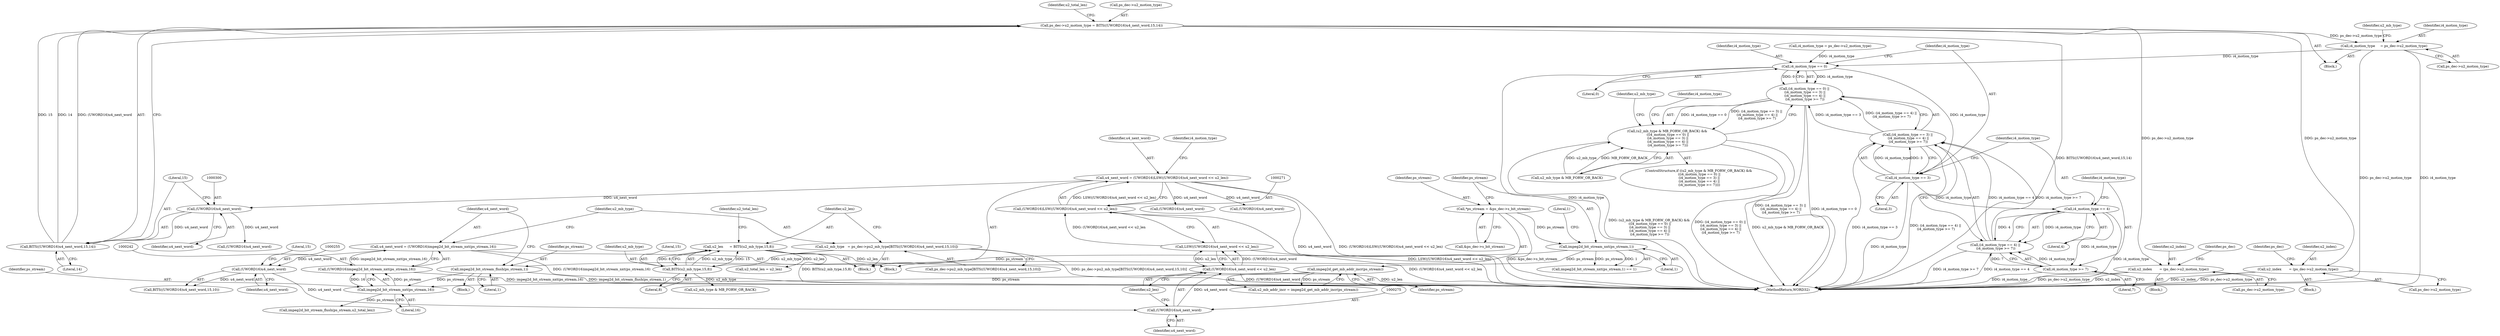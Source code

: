 digraph "0_Android_58a6822d7140137ce957c6d2fc20bae1374186c1_1@pointer" {
"1000294" [label="(Call,ps_dec->u2_motion_type = BITS((UWORD16)u4_next_word,15,14))"];
"1000298" [label="(Call,BITS((UWORD16)u4_next_word,15,14))"];
"1000299" [label="(Call,(UWORD16)u4_next_word)"];
"1000268" [label="(Call,u4_next_word = (UWORD16)LSW((UWORD16)u4_next_word << u2_len))"];
"1000270" [label="(Call,(UWORD16)LSW((UWORD16)u4_next_word << u2_len))"];
"1000272" [label="(Call,LSW((UWORD16)u4_next_word << u2_len))"];
"1000273" [label="(Call,(UWORD16)u4_next_word << u2_len)"];
"1000274" [label="(Call,(UWORD16)u4_next_word)"];
"1000254" [label="(Call,(UWORD16)u4_next_word)"];
"1000239" [label="(Call,u4_next_word = (UWORD16)impeg2d_bit_stream_nxt(ps_stream,16))"];
"1000241" [label="(Call,(UWORD16)impeg2d_bit_stream_nxt(ps_stream,16))"];
"1000243" [label="(Call,impeg2d_bit_stream_nxt(ps_stream,16))"];
"1000171" [label="(Call,impeg2d_get_mb_addr_incr(ps_stream))"];
"1000159" [label="(Call,impeg2d_bit_stream_nxt(ps_stream,1))"];
"1000145" [label="(Call,*ps_stream = &ps_dec->s_bit_stream)"];
"1000164" [label="(Call,impeg2d_bit_stream_flush(ps_stream,1))"];
"1000259" [label="(Call,u2_len      = BITS(u2_mb_type,15,8))"];
"1000261" [label="(Call,BITS(u2_mb_type,15,8))"];
"1000247" [label="(Call,u2_mb_type   = ps_dec->pu2_mb_type[BITS((UWORD16)u4_next_word,15,10)])"];
"1000317" [label="(Call,i4_motion_type     = ps_dec->u2_motion_type)"];
"1000328" [label="(Call,i4_motion_type == 0)"];
"1000327" [label="(Call,(i4_motion_type == 0) ||\n (i4_motion_type == 3) ||\n (i4_motion_type == 4) ||\n (i4_motion_type >= 7))"];
"1000323" [label="(Call,(u2_mb_type & MB_FORW_OR_BACK) &&\n ((i4_motion_type == 0) ||\n (i4_motion_type == 3) ||\n (i4_motion_type == 4) ||\n (i4_motion_type >= 7)))"];
"1000332" [label="(Call,i4_motion_type == 3)"];
"1000331" [label="(Call,(i4_motion_type == 3) ||\n (i4_motion_type == 4) ||\n (i4_motion_type >= 7))"];
"1000336" [label="(Call,i4_motion_type == 4)"];
"1000335" [label="(Call,(i4_motion_type == 4) ||\n (i4_motion_type >= 7))"];
"1000339" [label="(Call,i4_motion_type >= 7)"];
"1000427" [label="(Call,u2_index       = (ps_dec->u2_motion_type))"];
"1000482" [label="(Call,u2_index       = (ps_dec->u2_motion_type))"];
"1000425" [label="(Block,)"];
"1000244" [label="(Identifier,ps_stream)"];
"1000332" [label="(Call,i4_motion_type == 3)"];
"1000277" [label="(Identifier,u2_len)"];
"1000329" [label="(Identifier,i4_motion_type)"];
"1000145" [label="(Call,*ps_stream = &ps_dec->s_bit_stream)"];
"1000254" [label="(Call,(UWORD16)u4_next_word)"];
"1000256" [label="(Identifier,u4_next_word)"];
"1000257" [label="(Literal,15)"];
"1000648" [label="(MethodReturn,WORD32)"];
"1000313" [label="(Call,(UWORD16)u4_next_word)"];
"1000171" [label="(Call,impeg2d_get_mb_addr_incr(ps_stream))"];
"1000327" [label="(Call,(i4_motion_type == 0) ||\n (i4_motion_type == 3) ||\n (i4_motion_type == 4) ||\n (i4_motion_type >= 7))"];
"1000269" [label="(Identifier,u4_next_word)"];
"1000246" [label="(Block,)"];
"1000428" [label="(Identifier,u2_index)"];
"1000305" [label="(Identifier,u2_total_len)"];
"1000350" [label="(Identifier,u2_mb_type)"];
"1000147" [label="(Call,&ps_dec->s_bit_stream)"];
"1000281" [label="(Identifier,i4_motion_type)"];
"1000287" [label="(Call,u2_mb_type & MB_FORW_OR_BACK)"];
"1000335" [label="(Call,(i4_motion_type == 4) ||\n (i4_motion_type >= 7))"];
"1000239" [label="(Call,u4_next_word = (UWORD16)impeg2d_bit_stream_nxt(ps_stream,16))"];
"1000143" [label="(Block,)"];
"1000324" [label="(Call,u2_mb_type & MB_FORW_OR_BACK)"];
"1000266" [label="(Identifier,u2_total_len)"];
"1000489" [label="(Identifier,ps_dec)"];
"1000274" [label="(Call,(UWORD16)u4_next_word)"];
"1000159" [label="(Call,impeg2d_bit_stream_nxt(ps_stream,1))"];
"1000299" [label="(Call,(UWORD16)u4_next_word)"];
"1000301" [label="(Identifier,u4_next_word)"];
"1000303" [label="(Literal,14)"];
"1000340" [label="(Identifier,i4_motion_type)"];
"1000164" [label="(Call,impeg2d_bit_stream_flush(ps_stream,1))"];
"1000172" [label="(Identifier,ps_stream)"];
"1000330" [label="(Literal,0)"];
"1000302" [label="(Literal,15)"];
"1000317" [label="(Call,i4_motion_type     = ps_dec->u2_motion_type)"];
"1000259" [label="(Call,u2_len      = BITS(u2_mb_type,15,8))"];
"1000322" [label="(ControlStructure,if ((u2_mb_type & MB_FORW_OR_BACK) &&\n ((i4_motion_type == 0) ||\n (i4_motion_type == 3) ||\n (i4_motion_type == 4) ||\n (i4_motion_type >= 7))))"];
"1000336" [label="(Call,i4_motion_type == 4)"];
"1000264" [label="(Literal,8)"];
"1000158" [label="(Call,impeg2d_bit_stream_nxt(ps_stream,1) == 1)"];
"1000245" [label="(Literal,16)"];
"1000293" [label="(Block,)"];
"1000427" [label="(Call,u2_index       = (ps_dec->u2_motion_type))"];
"1000328" [label="(Call,i4_motion_type == 0)"];
"1000265" [label="(Call,u2_total_len = u2_len)"];
"1000331" [label="(Call,(i4_motion_type == 3) ||\n (i4_motion_type == 4) ||\n (i4_motion_type >= 7))"];
"1000344" [label="(Identifier,i4_motion_type)"];
"1000248" [label="(Identifier,u2_mb_type)"];
"1000484" [label="(Call,ps_dec->u2_motion_type)"];
"1000319" [label="(Call,ps_dec->u2_motion_type)"];
"1000337" [label="(Identifier,i4_motion_type)"];
"1000262" [label="(Identifier,u2_mb_type)"];
"1000276" [label="(Identifier,u4_next_word)"];
"1000263" [label="(Literal,15)"];
"1000280" [label="(Call,i4_motion_type = ps_dec->u2_motion_type)"];
"1000270" [label="(Call,(UWORD16)LSW((UWORD16)u4_next_word << u2_len))"];
"1000260" [label="(Identifier,u2_len)"];
"1000409" [label="(Call,impeg2d_bit_stream_flush(ps_stream,u2_total_len))"];
"1000272" [label="(Call,LSW((UWORD16)u4_next_word << u2_len))"];
"1000160" [label="(Identifier,ps_stream)"];
"1000247" [label="(Call,u2_mb_type   = ps_dec->pu2_mb_type[BITS((UWORD16)u4_next_word,15,10)])"];
"1000169" [label="(Call,u2_mb_addr_incr = impeg2d_get_mb_addr_incr(ps_stream))"];
"1000325" [label="(Identifier,u2_mb_type)"];
"1000387" [label="(Call,(UWORD16)u4_next_word)"];
"1000161" [label="(Literal,1)"];
"1000341" [label="(Literal,7)"];
"1000166" [label="(Literal,1)"];
"1000261" [label="(Call,BITS(u2_mb_type,15,8))"];
"1000298" [label="(Call,BITS((UWORD16)u4_next_word,15,14))"];
"1000268" [label="(Call,u4_next_word = (UWORD16)LSW((UWORD16)u4_next_word << u2_len))"];
"1000240" [label="(Identifier,u4_next_word)"];
"1000294" [label="(Call,ps_dec->u2_motion_type = BITS((UWORD16)u4_next_word,15,14))"];
"1000146" [label="(Identifier,ps_stream)"];
"1000163" [label="(Block,)"];
"1000429" [label="(Call,ps_dec->u2_motion_type)"];
"1000338" [label="(Literal,4)"];
"1000333" [label="(Identifier,i4_motion_type)"];
"1000323" [label="(Call,(u2_mb_type & MB_FORW_OR_BACK) &&\n ((i4_motion_type == 0) ||\n (i4_motion_type == 3) ||\n (i4_motion_type == 4) ||\n (i4_motion_type >= 7)))"];
"1000482" [label="(Call,u2_index       = (ps_dec->u2_motion_type))"];
"1000483" [label="(Identifier,u2_index)"];
"1000473" [label="(Block,)"];
"1000241" [label="(Call,(UWORD16)impeg2d_bit_stream_nxt(ps_stream,16))"];
"1000243" [label="(Call,impeg2d_bit_stream_nxt(ps_stream,16))"];
"1000339" [label="(Call,i4_motion_type >= 7)"];
"1000434" [label="(Identifier,ps_dec)"];
"1000162" [label="(Literal,1)"];
"1000295" [label="(Call,ps_dec->u2_motion_type)"];
"1000361" [label="(Call,(UWORD16)u4_next_word)"];
"1000253" [label="(Call,BITS((UWORD16)u4_next_word,15,10))"];
"1000273" [label="(Call,(UWORD16)u4_next_word << u2_len)"];
"1000165" [label="(Identifier,ps_stream)"];
"1000318" [label="(Identifier,i4_motion_type)"];
"1000334" [label="(Literal,3)"];
"1000249" [label="(Call,ps_dec->pu2_mb_type[BITS((UWORD16)u4_next_word,15,10)])"];
"1000294" -> "1000293"  [label="AST: "];
"1000294" -> "1000298"  [label="CFG: "];
"1000295" -> "1000294"  [label="AST: "];
"1000298" -> "1000294"  [label="AST: "];
"1000305" -> "1000294"  [label="CFG: "];
"1000294" -> "1000648"  [label="DDG: BITS((UWORD16)u4_next_word,15,14)"];
"1000298" -> "1000294"  [label="DDG: (UWORD16)u4_next_word"];
"1000298" -> "1000294"  [label="DDG: 15"];
"1000298" -> "1000294"  [label="DDG: 14"];
"1000294" -> "1000317"  [label="DDG: ps_dec->u2_motion_type"];
"1000294" -> "1000427"  [label="DDG: ps_dec->u2_motion_type"];
"1000294" -> "1000482"  [label="DDG: ps_dec->u2_motion_type"];
"1000298" -> "1000303"  [label="CFG: "];
"1000299" -> "1000298"  [label="AST: "];
"1000302" -> "1000298"  [label="AST: "];
"1000303" -> "1000298"  [label="AST: "];
"1000299" -> "1000298"  [label="DDG: u4_next_word"];
"1000299" -> "1000301"  [label="CFG: "];
"1000300" -> "1000299"  [label="AST: "];
"1000301" -> "1000299"  [label="AST: "];
"1000302" -> "1000299"  [label="CFG: "];
"1000268" -> "1000299"  [label="DDG: u4_next_word"];
"1000299" -> "1000313"  [label="DDG: u4_next_word"];
"1000268" -> "1000246"  [label="AST: "];
"1000268" -> "1000270"  [label="CFG: "];
"1000269" -> "1000268"  [label="AST: "];
"1000270" -> "1000268"  [label="AST: "];
"1000281" -> "1000268"  [label="CFG: "];
"1000268" -> "1000648"  [label="DDG: u4_next_word"];
"1000268" -> "1000648"  [label="DDG: (UWORD16)LSW((UWORD16)u4_next_word << u2_len)"];
"1000270" -> "1000268"  [label="DDG: LSW((UWORD16)u4_next_word << u2_len)"];
"1000268" -> "1000361"  [label="DDG: u4_next_word"];
"1000268" -> "1000387"  [label="DDG: u4_next_word"];
"1000270" -> "1000272"  [label="CFG: "];
"1000271" -> "1000270"  [label="AST: "];
"1000272" -> "1000270"  [label="AST: "];
"1000270" -> "1000648"  [label="DDG: LSW((UWORD16)u4_next_word << u2_len)"];
"1000272" -> "1000270"  [label="DDG: (UWORD16)u4_next_word << u2_len"];
"1000272" -> "1000273"  [label="CFG: "];
"1000273" -> "1000272"  [label="AST: "];
"1000272" -> "1000648"  [label="DDG: (UWORD16)u4_next_word << u2_len"];
"1000273" -> "1000272"  [label="DDG: (UWORD16)u4_next_word"];
"1000273" -> "1000272"  [label="DDG: u2_len"];
"1000273" -> "1000277"  [label="CFG: "];
"1000274" -> "1000273"  [label="AST: "];
"1000277" -> "1000273"  [label="AST: "];
"1000273" -> "1000648"  [label="DDG: (UWORD16)u4_next_word"];
"1000273" -> "1000648"  [label="DDG: u2_len"];
"1000274" -> "1000273"  [label="DDG: u4_next_word"];
"1000259" -> "1000273"  [label="DDG: u2_len"];
"1000274" -> "1000276"  [label="CFG: "];
"1000275" -> "1000274"  [label="AST: "];
"1000276" -> "1000274"  [label="AST: "];
"1000277" -> "1000274"  [label="CFG: "];
"1000254" -> "1000274"  [label="DDG: u4_next_word"];
"1000254" -> "1000253"  [label="AST: "];
"1000254" -> "1000256"  [label="CFG: "];
"1000255" -> "1000254"  [label="AST: "];
"1000256" -> "1000254"  [label="AST: "];
"1000257" -> "1000254"  [label="CFG: "];
"1000254" -> "1000253"  [label="DDG: u4_next_word"];
"1000239" -> "1000254"  [label="DDG: u4_next_word"];
"1000239" -> "1000143"  [label="AST: "];
"1000239" -> "1000241"  [label="CFG: "];
"1000240" -> "1000239"  [label="AST: "];
"1000241" -> "1000239"  [label="AST: "];
"1000248" -> "1000239"  [label="CFG: "];
"1000239" -> "1000648"  [label="DDG: (UWORD16)impeg2d_bit_stream_nxt(ps_stream,16)"];
"1000241" -> "1000239"  [label="DDG: impeg2d_bit_stream_nxt(ps_stream,16)"];
"1000241" -> "1000243"  [label="CFG: "];
"1000242" -> "1000241"  [label="AST: "];
"1000243" -> "1000241"  [label="AST: "];
"1000241" -> "1000648"  [label="DDG: impeg2d_bit_stream_nxt(ps_stream,16)"];
"1000243" -> "1000241"  [label="DDG: ps_stream"];
"1000243" -> "1000241"  [label="DDG: 16"];
"1000243" -> "1000245"  [label="CFG: "];
"1000244" -> "1000243"  [label="AST: "];
"1000245" -> "1000243"  [label="AST: "];
"1000171" -> "1000243"  [label="DDG: ps_stream"];
"1000164" -> "1000243"  [label="DDG: ps_stream"];
"1000243" -> "1000409"  [label="DDG: ps_stream"];
"1000171" -> "1000169"  [label="AST: "];
"1000171" -> "1000172"  [label="CFG: "];
"1000172" -> "1000171"  [label="AST: "];
"1000169" -> "1000171"  [label="CFG: "];
"1000171" -> "1000169"  [label="DDG: ps_stream"];
"1000159" -> "1000171"  [label="DDG: ps_stream"];
"1000159" -> "1000158"  [label="AST: "];
"1000159" -> "1000161"  [label="CFG: "];
"1000160" -> "1000159"  [label="AST: "];
"1000161" -> "1000159"  [label="AST: "];
"1000162" -> "1000159"  [label="CFG: "];
"1000159" -> "1000158"  [label="DDG: ps_stream"];
"1000159" -> "1000158"  [label="DDG: 1"];
"1000145" -> "1000159"  [label="DDG: ps_stream"];
"1000159" -> "1000164"  [label="DDG: ps_stream"];
"1000145" -> "1000143"  [label="AST: "];
"1000145" -> "1000147"  [label="CFG: "];
"1000146" -> "1000145"  [label="AST: "];
"1000147" -> "1000145"  [label="AST: "];
"1000160" -> "1000145"  [label="CFG: "];
"1000145" -> "1000648"  [label="DDG: &ps_dec->s_bit_stream"];
"1000164" -> "1000163"  [label="AST: "];
"1000164" -> "1000166"  [label="CFG: "];
"1000165" -> "1000164"  [label="AST: "];
"1000166" -> "1000164"  [label="AST: "];
"1000240" -> "1000164"  [label="CFG: "];
"1000164" -> "1000648"  [label="DDG: impeg2d_bit_stream_flush(ps_stream,1)"];
"1000259" -> "1000246"  [label="AST: "];
"1000259" -> "1000261"  [label="CFG: "];
"1000260" -> "1000259"  [label="AST: "];
"1000261" -> "1000259"  [label="AST: "];
"1000266" -> "1000259"  [label="CFG: "];
"1000259" -> "1000648"  [label="DDG: BITS(u2_mb_type,15,8)"];
"1000261" -> "1000259"  [label="DDG: u2_mb_type"];
"1000261" -> "1000259"  [label="DDG: 15"];
"1000261" -> "1000259"  [label="DDG: 8"];
"1000259" -> "1000265"  [label="DDG: u2_len"];
"1000261" -> "1000264"  [label="CFG: "];
"1000262" -> "1000261"  [label="AST: "];
"1000263" -> "1000261"  [label="AST: "];
"1000264" -> "1000261"  [label="AST: "];
"1000247" -> "1000261"  [label="DDG: u2_mb_type"];
"1000261" -> "1000287"  [label="DDG: u2_mb_type"];
"1000247" -> "1000246"  [label="AST: "];
"1000247" -> "1000249"  [label="CFG: "];
"1000248" -> "1000247"  [label="AST: "];
"1000249" -> "1000247"  [label="AST: "];
"1000260" -> "1000247"  [label="CFG: "];
"1000247" -> "1000648"  [label="DDG: ps_dec->pu2_mb_type[BITS((UWORD16)u4_next_word,15,10)]"];
"1000317" -> "1000293"  [label="AST: "];
"1000317" -> "1000319"  [label="CFG: "];
"1000318" -> "1000317"  [label="AST: "];
"1000319" -> "1000317"  [label="AST: "];
"1000325" -> "1000317"  [label="CFG: "];
"1000317" -> "1000648"  [label="DDG: i4_motion_type"];
"1000317" -> "1000648"  [label="DDG: ps_dec->u2_motion_type"];
"1000317" -> "1000328"  [label="DDG: i4_motion_type"];
"1000328" -> "1000327"  [label="AST: "];
"1000328" -> "1000330"  [label="CFG: "];
"1000329" -> "1000328"  [label="AST: "];
"1000330" -> "1000328"  [label="AST: "];
"1000333" -> "1000328"  [label="CFG: "];
"1000327" -> "1000328"  [label="CFG: "];
"1000328" -> "1000648"  [label="DDG: i4_motion_type"];
"1000328" -> "1000327"  [label="DDG: i4_motion_type"];
"1000328" -> "1000327"  [label="DDG: 0"];
"1000280" -> "1000328"  [label="DDG: i4_motion_type"];
"1000328" -> "1000332"  [label="DDG: i4_motion_type"];
"1000327" -> "1000323"  [label="AST: "];
"1000327" -> "1000331"  [label="CFG: "];
"1000331" -> "1000327"  [label="AST: "];
"1000323" -> "1000327"  [label="CFG: "];
"1000327" -> "1000648"  [label="DDG: (i4_motion_type == 3) ||\n (i4_motion_type == 4) ||\n (i4_motion_type >= 7)"];
"1000327" -> "1000648"  [label="DDG: i4_motion_type == 0"];
"1000327" -> "1000323"  [label="DDG: i4_motion_type == 0"];
"1000327" -> "1000323"  [label="DDG: (i4_motion_type == 3) ||\n (i4_motion_type == 4) ||\n (i4_motion_type >= 7)"];
"1000331" -> "1000327"  [label="DDG: i4_motion_type == 3"];
"1000331" -> "1000327"  [label="DDG: (i4_motion_type == 4) ||\n (i4_motion_type >= 7)"];
"1000323" -> "1000322"  [label="AST: "];
"1000323" -> "1000324"  [label="CFG: "];
"1000324" -> "1000323"  [label="AST: "];
"1000344" -> "1000323"  [label="CFG: "];
"1000350" -> "1000323"  [label="CFG: "];
"1000323" -> "1000648"  [label="DDG: u2_mb_type & MB_FORW_OR_BACK"];
"1000323" -> "1000648"  [label="DDG: (u2_mb_type & MB_FORW_OR_BACK) &&\n ((i4_motion_type == 0) ||\n (i4_motion_type == 3) ||\n (i4_motion_type == 4) ||\n (i4_motion_type >= 7))"];
"1000323" -> "1000648"  [label="DDG: (i4_motion_type == 0) ||\n (i4_motion_type == 3) ||\n (i4_motion_type == 4) ||\n (i4_motion_type >= 7)"];
"1000324" -> "1000323"  [label="DDG: u2_mb_type"];
"1000324" -> "1000323"  [label="DDG: MB_FORW_OR_BACK"];
"1000332" -> "1000331"  [label="AST: "];
"1000332" -> "1000334"  [label="CFG: "];
"1000333" -> "1000332"  [label="AST: "];
"1000334" -> "1000332"  [label="AST: "];
"1000337" -> "1000332"  [label="CFG: "];
"1000331" -> "1000332"  [label="CFG: "];
"1000332" -> "1000648"  [label="DDG: i4_motion_type"];
"1000332" -> "1000331"  [label="DDG: i4_motion_type"];
"1000332" -> "1000331"  [label="DDG: 3"];
"1000332" -> "1000336"  [label="DDG: i4_motion_type"];
"1000331" -> "1000335"  [label="CFG: "];
"1000335" -> "1000331"  [label="AST: "];
"1000331" -> "1000648"  [label="DDG: i4_motion_type == 3"];
"1000331" -> "1000648"  [label="DDG: (i4_motion_type == 4) ||\n (i4_motion_type >= 7)"];
"1000335" -> "1000331"  [label="DDG: i4_motion_type == 4"];
"1000335" -> "1000331"  [label="DDG: i4_motion_type >= 7"];
"1000336" -> "1000335"  [label="AST: "];
"1000336" -> "1000338"  [label="CFG: "];
"1000337" -> "1000336"  [label="AST: "];
"1000338" -> "1000336"  [label="AST: "];
"1000340" -> "1000336"  [label="CFG: "];
"1000335" -> "1000336"  [label="CFG: "];
"1000336" -> "1000648"  [label="DDG: i4_motion_type"];
"1000336" -> "1000335"  [label="DDG: i4_motion_type"];
"1000336" -> "1000335"  [label="DDG: 4"];
"1000336" -> "1000339"  [label="DDG: i4_motion_type"];
"1000335" -> "1000339"  [label="CFG: "];
"1000339" -> "1000335"  [label="AST: "];
"1000335" -> "1000648"  [label="DDG: i4_motion_type >= 7"];
"1000335" -> "1000648"  [label="DDG: i4_motion_type == 4"];
"1000339" -> "1000335"  [label="DDG: i4_motion_type"];
"1000339" -> "1000335"  [label="DDG: 7"];
"1000339" -> "1000341"  [label="CFG: "];
"1000340" -> "1000339"  [label="AST: "];
"1000341" -> "1000339"  [label="AST: "];
"1000339" -> "1000648"  [label="DDG: i4_motion_type"];
"1000427" -> "1000425"  [label="AST: "];
"1000427" -> "1000429"  [label="CFG: "];
"1000428" -> "1000427"  [label="AST: "];
"1000429" -> "1000427"  [label="AST: "];
"1000434" -> "1000427"  [label="CFG: "];
"1000427" -> "1000648"  [label="DDG: u2_index"];
"1000427" -> "1000648"  [label="DDG: ps_dec->u2_motion_type"];
"1000482" -> "1000473"  [label="AST: "];
"1000482" -> "1000484"  [label="CFG: "];
"1000483" -> "1000482"  [label="AST: "];
"1000484" -> "1000482"  [label="AST: "];
"1000489" -> "1000482"  [label="CFG: "];
"1000482" -> "1000648"  [label="DDG: u2_index"];
"1000482" -> "1000648"  [label="DDG: ps_dec->u2_motion_type"];
}
